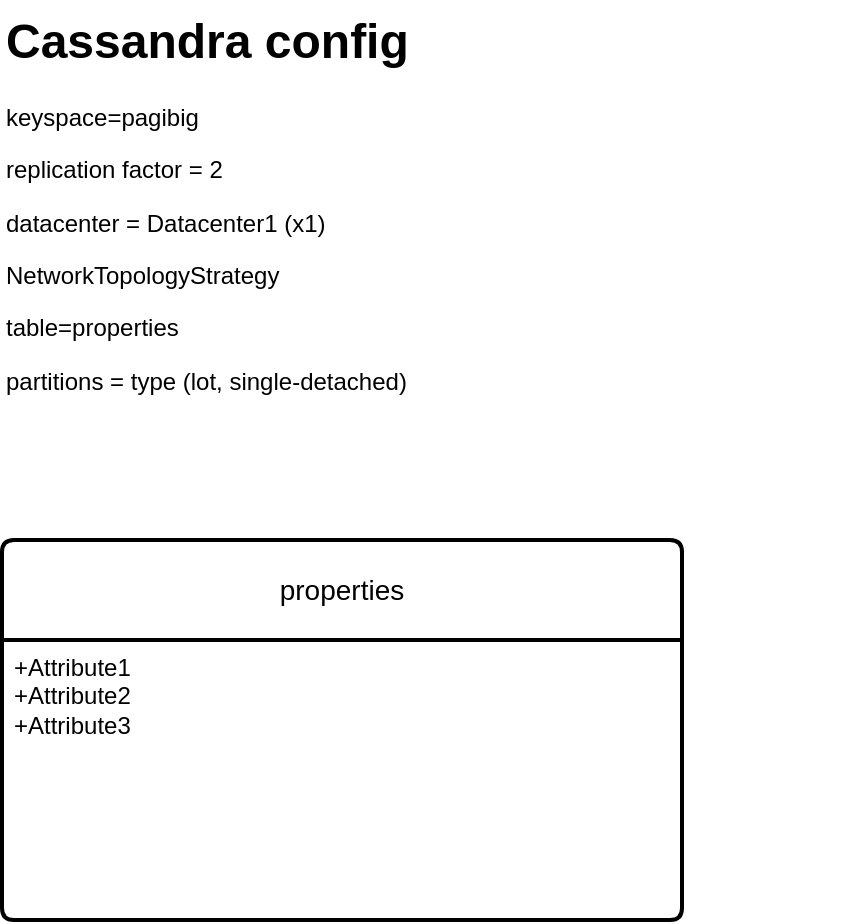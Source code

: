 <mxfile version="28.2.5">
  <diagram name="Page-1" id="BCboU-kBkvMwYAcAmnx1">
    <mxGraphModel dx="1426" dy="785" grid="1" gridSize="10" guides="1" tooltips="1" connect="1" arrows="1" fold="1" page="1" pageScale="1" pageWidth="850" pageHeight="1100" math="0" shadow="0">
      <root>
        <mxCell id="0" />
        <mxCell id="1" parent="0" />
        <mxCell id="bAfVUOo2dbhVuOUbzqS_-14" value="properties" style="swimlane;childLayout=stackLayout;horizontal=1;startSize=50;horizontalStack=0;rounded=1;fontSize=14;fontStyle=0;strokeWidth=2;resizeParent=0;resizeLast=1;shadow=0;dashed=0;align=center;arcSize=4;whiteSpace=wrap;html=1;" vertex="1" parent="1">
          <mxGeometry x="230" y="330" width="340" height="190" as="geometry" />
        </mxCell>
        <mxCell id="bAfVUOo2dbhVuOUbzqS_-15" value="+Attribute1&#xa;+Attribute2&#xa;+Attribute3" style="align=left;strokeColor=none;fillColor=none;spacingLeft=4;spacingRight=4;fontSize=12;verticalAlign=top;resizable=0;rotatable=0;part=1;html=1;whiteSpace=wrap;" vertex="1" parent="bAfVUOo2dbhVuOUbzqS_-14">
          <mxGeometry y="50" width="340" height="140" as="geometry" />
        </mxCell>
        <mxCell id="bAfVUOo2dbhVuOUbzqS_-18" value="&lt;h1 style=&quot;margin-top: 0px;&quot;&gt;Cassandra config&lt;/h1&gt;&lt;p&gt;keyspace=pagibig&lt;/p&gt;&lt;p&gt;replication factor = 2&lt;/p&gt;&lt;p&gt;datacenter = Datacenter1 (x1)&lt;/p&gt;&lt;p&gt;NetworkTopologyStrategy&lt;/p&gt;&lt;p&gt;table=properties&lt;/p&gt;&lt;p&gt;partitions = type (lot, single-detached)&lt;/p&gt;" style="text;html=1;whiteSpace=wrap;overflow=hidden;rounded=0;" vertex="1" parent="1">
          <mxGeometry x="230" y="60" width="430" height="230" as="geometry" />
        </mxCell>
      </root>
    </mxGraphModel>
  </diagram>
</mxfile>
